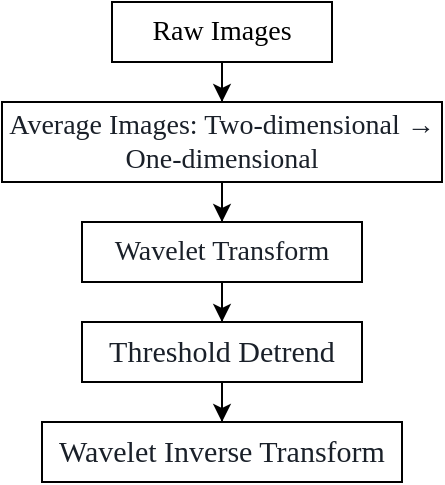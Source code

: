 <mxfile version="26.2.8">
  <diagram name="Page-1" id="G5ScMDMeG9ku_5hFClL5">
    <mxGraphModel dx="1044" dy="623" grid="1" gridSize="10" guides="1" tooltips="1" connect="1" arrows="1" fold="1" page="1" pageScale="1" pageWidth="827" pageHeight="1169" math="0" shadow="0">
      <root>
        <mxCell id="0" />
        <mxCell id="1" parent="0" />
        <mxCell id="NAgnXPQE6G2grFAL6IyC-3" value="" style="edgeStyle=orthogonalEdgeStyle;rounded=0;orthogonalLoop=1;jettySize=auto;html=1;" edge="1" parent="1" source="NAgnXPQE6G2grFAL6IyC-1" target="NAgnXPQE6G2grFAL6IyC-2">
          <mxGeometry relative="1" as="geometry" />
        </mxCell>
        <mxCell id="NAgnXPQE6G2grFAL6IyC-1" value="Raw Images" style="rounded=0;whiteSpace=wrap;html=1;fontFamily=Times New Roman;fontSize=14;align=center;" vertex="1" parent="1">
          <mxGeometry x="325" y="100" width="110" height="30" as="geometry" />
        </mxCell>
        <mxCell id="NAgnXPQE6G2grFAL6IyC-5" value="" style="edgeStyle=orthogonalEdgeStyle;rounded=0;orthogonalLoop=1;jettySize=auto;html=1;" edge="1" parent="1" source="NAgnXPQE6G2grFAL6IyC-2" target="NAgnXPQE6G2grFAL6IyC-4">
          <mxGeometry relative="1" as="geometry" />
        </mxCell>
        <mxCell id="NAgnXPQE6G2grFAL6IyC-2" value="&lt;span style=&quot;color: rgb(26, 32, 41); text-align: left; background-color: rgb(255, 255, 255);&quot;&gt;Average Images: Two-dimensional → One-dimensional&lt;/span&gt;" style="whiteSpace=wrap;html=1;rounded=0;fontFamily=Times New Roman;fontSize=14;" vertex="1" parent="1">
          <mxGeometry x="270" y="150" width="220" height="40" as="geometry" />
        </mxCell>
        <mxCell id="NAgnXPQE6G2grFAL6IyC-8" value="" style="edgeStyle=orthogonalEdgeStyle;rounded=0;orthogonalLoop=1;jettySize=auto;html=1;" edge="1" parent="1" source="NAgnXPQE6G2grFAL6IyC-4" target="NAgnXPQE6G2grFAL6IyC-7">
          <mxGeometry relative="1" as="geometry" />
        </mxCell>
        <mxCell id="NAgnXPQE6G2grFAL6IyC-4" value="&lt;span style=&quot;color: rgb(26, 32, 41); text-align: left; background-color: rgb(255, 255, 255);&quot;&gt;Wavelet Transform&lt;/span&gt;" style="whiteSpace=wrap;html=1;fontSize=14;fontFamily=Times New Roman;rounded=0;" vertex="1" parent="1">
          <mxGeometry x="310" y="210" width="140" height="30" as="geometry" />
        </mxCell>
        <mxCell id="NAgnXPQE6G2grFAL6IyC-6" style="edgeStyle=orthogonalEdgeStyle;rounded=0;orthogonalLoop=1;jettySize=auto;html=1;exitX=0.5;exitY=1;exitDx=0;exitDy=0;" edge="1" parent="1" source="NAgnXPQE6G2grFAL6IyC-2" target="NAgnXPQE6G2grFAL6IyC-2">
          <mxGeometry relative="1" as="geometry" />
        </mxCell>
        <mxCell id="NAgnXPQE6G2grFAL6IyC-10" value="" style="edgeStyle=orthogonalEdgeStyle;rounded=0;orthogonalLoop=1;jettySize=auto;html=1;" edge="1" parent="1" source="NAgnXPQE6G2grFAL6IyC-7" target="NAgnXPQE6G2grFAL6IyC-9">
          <mxGeometry relative="1" as="geometry" />
        </mxCell>
        <mxCell id="NAgnXPQE6G2grFAL6IyC-7" value="&lt;span style=&quot;color: rgb(26, 32, 41); font-size: 15px; text-align: left; background-color: rgb(255, 255, 255);&quot;&gt;Threshold Detrend&lt;/span&gt;" style="whiteSpace=wrap;html=1;fontSize=14;fontFamily=Times New Roman;rounded=0;" vertex="1" parent="1">
          <mxGeometry x="310" y="260" width="140" height="30" as="geometry" />
        </mxCell>
        <mxCell id="NAgnXPQE6G2grFAL6IyC-9" value="&lt;span style=&quot;color: rgb(26, 32, 41); font-size: 15px; text-align: left; background-color: rgb(255, 255, 255);&quot;&gt;Wavelet Inverse Transform&lt;/span&gt;" style="whiteSpace=wrap;html=1;fontSize=14;fontFamily=Times New Roman;rounded=0;" vertex="1" parent="1">
          <mxGeometry x="290" y="310" width="180" height="30" as="geometry" />
        </mxCell>
      </root>
    </mxGraphModel>
  </diagram>
</mxfile>
